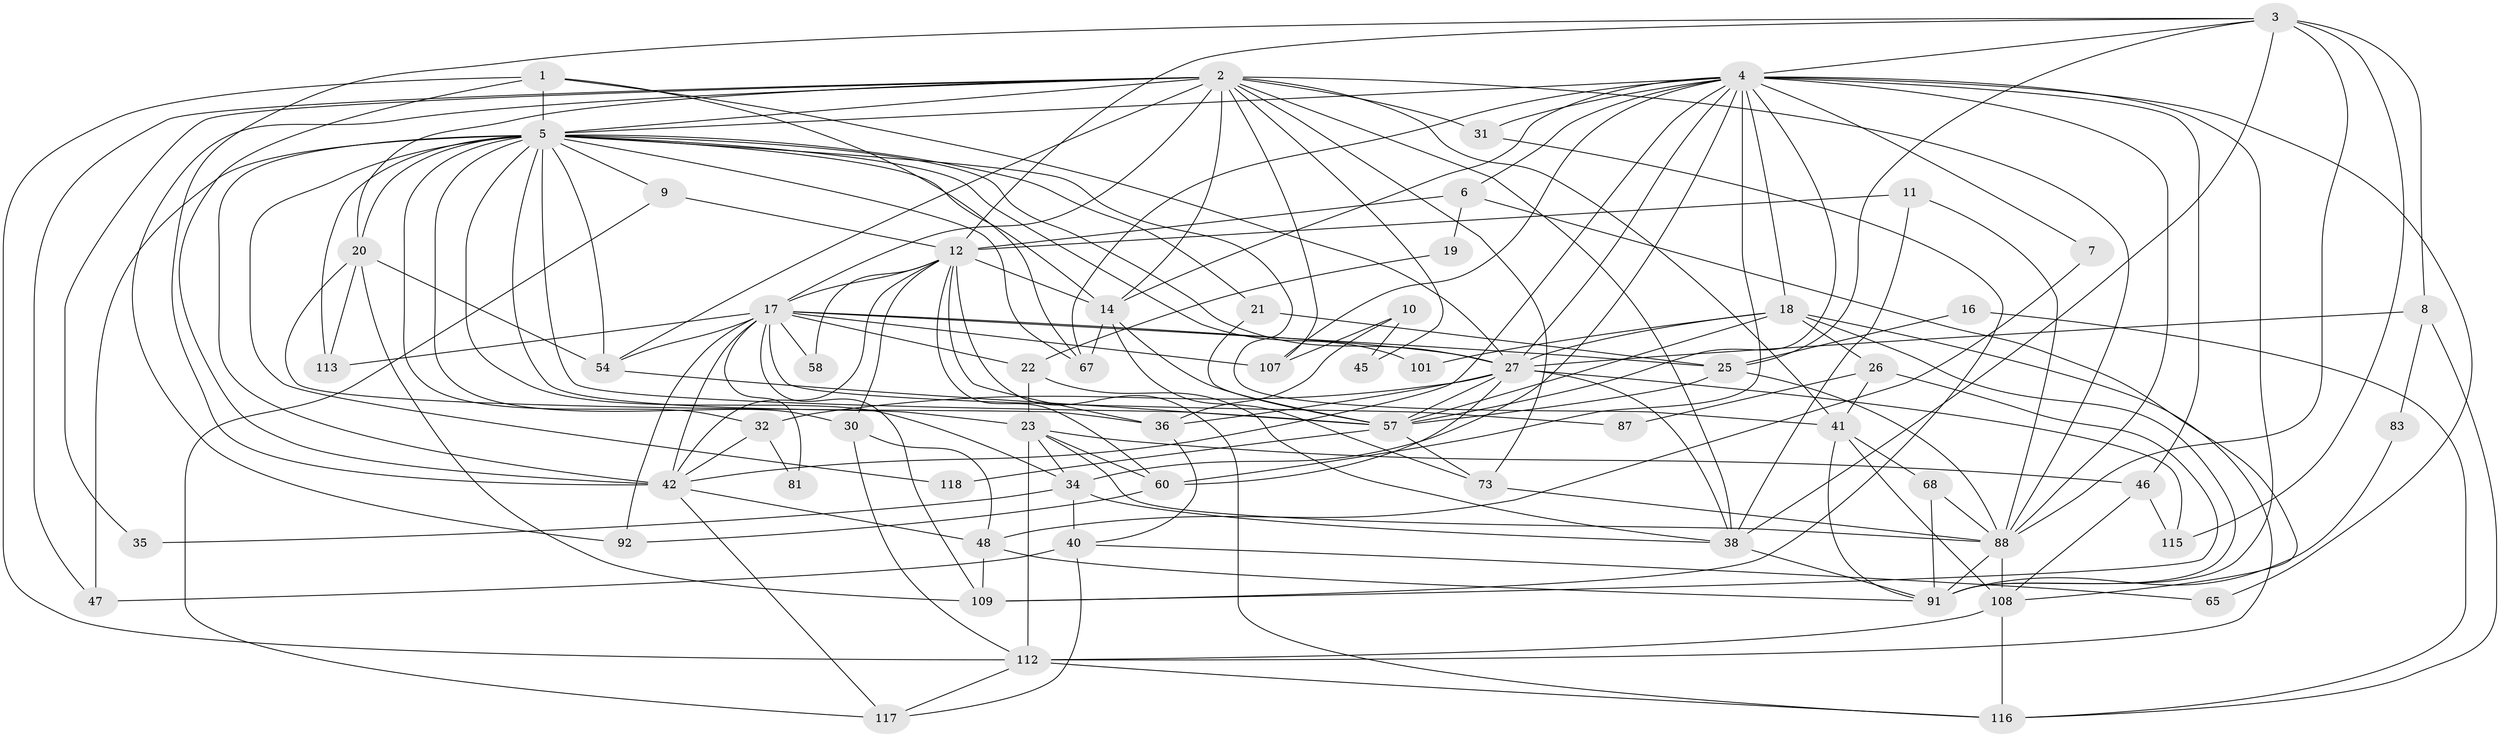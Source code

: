 // original degree distribution, {4: 0.264, 3: 0.28, 5: 0.16, 9: 0.016, 2: 0.144, 6: 0.088, 7: 0.04, 8: 0.008}
// Generated by graph-tools (version 1.1) at 2025/15/03/09/25 04:15:20]
// undirected, 62 vertices, 170 edges
graph export_dot {
graph [start="1"]
  node [color=gray90,style=filled];
  1 [super="+104"];
  2 [super="+13+15+120"];
  3 [super="+43"];
  4 [super="+69+66+72"];
  5 [super="+74+37+28"];
  6;
  7;
  8 [super="+56"];
  9 [super="+53"];
  10;
  11;
  12 [super="+52+98"];
  14 [super="+93+76"];
  16;
  17 [super="+55+50"];
  18 [super="+44"];
  19;
  20 [super="+24"];
  21 [super="+39"];
  22 [super="+111"];
  23 [super="+33"];
  25 [super="+71"];
  26;
  27 [super="+95+29"];
  30;
  31;
  32;
  34 [super="+51"];
  35;
  36;
  38 [super="+80+125"];
  40;
  41 [super="+49"];
  42 [super="+89+122"];
  45;
  46;
  47;
  48 [super="+61"];
  54 [super="+63"];
  57 [super="+99+103+70"];
  58;
  60 [super="+106"];
  65;
  67 [super="+121"];
  68 [super="+79"];
  73;
  81;
  83;
  87;
  88 [super="+96"];
  91;
  92;
  101;
  107;
  108 [super="+110"];
  109;
  112 [super="+123"];
  113;
  115;
  116;
  117;
  118;
  1 -- 112;
  1 -- 67;
  1 -- 42;
  1 -- 27;
  1 -- 5;
  2 -- 35;
  2 -- 38;
  2 -- 14 [weight=2];
  2 -- 47;
  2 -- 17;
  2 -- 92;
  2 -- 5;
  2 -- 73;
  2 -- 107;
  2 -- 45;
  2 -- 41;
  2 -- 31;
  2 -- 20;
  2 -- 88;
  2 -- 54;
  3 -- 8;
  3 -- 42;
  3 -- 12;
  3 -- 88;
  3 -- 4;
  3 -- 115;
  3 -- 38;
  3 -- 25;
  4 -- 7;
  4 -- 46;
  4 -- 18;
  4 -- 65;
  4 -- 6;
  4 -- 42;
  4 -- 91;
  4 -- 107;
  4 -- 14;
  4 -- 88 [weight=2];
  4 -- 27 [weight=2];
  4 -- 60 [weight=2];
  4 -- 34;
  4 -- 67;
  4 -- 5;
  4 -- 31;
  4 -- 57;
  5 -- 42 [weight=2];
  5 -- 9 [weight=2];
  5 -- 20 [weight=3];
  5 -- 34;
  5 -- 67;
  5 -- 41;
  5 -- 54;
  5 -- 101;
  5 -- 30;
  5 -- 14 [weight=2];
  5 -- 47 [weight=2];
  5 -- 113;
  5 -- 21;
  5 -- 118;
  5 -- 23;
  5 -- 32;
  5 -- 27;
  5 -- 57;
  6 -- 19;
  6 -- 12;
  6 -- 108;
  7 -- 48;
  8 -- 116;
  8 -- 83;
  8 -- 27;
  9 -- 117;
  9 -- 12;
  10 -- 36;
  10 -- 107;
  10 -- 45;
  11 -- 38;
  11 -- 12;
  11 -- 88;
  12 -- 14;
  12 -- 36;
  12 -- 42;
  12 -- 17;
  12 -- 116;
  12 -- 60;
  12 -- 30;
  12 -- 58;
  14 -- 73;
  14 -- 67;
  14 -- 57;
  16 -- 116;
  16 -- 25;
  17 -- 42 [weight=2];
  17 -- 109;
  17 -- 113;
  17 -- 25;
  17 -- 92;
  17 -- 107;
  17 -- 81;
  17 -- 54 [weight=2];
  17 -- 87;
  17 -- 58;
  17 -- 22;
  17 -- 27;
  18 -- 26;
  18 -- 101;
  18 -- 112;
  18 -- 57;
  18 -- 91;
  18 -- 27;
  19 -- 22;
  20 -- 36;
  20 -- 113;
  20 -- 54;
  20 -- 109;
  21 -- 25;
  21 -- 57;
  22 -- 23;
  22 -- 38;
  23 -- 46;
  23 -- 60;
  23 -- 34;
  23 -- 88;
  23 -- 112;
  25 -- 57;
  25 -- 88;
  26 -- 87;
  26 -- 109;
  26 -- 41;
  27 -- 32 [weight=2];
  27 -- 115;
  27 -- 38;
  27 -- 36;
  27 -- 60;
  27 -- 57;
  30 -- 112;
  30 -- 48;
  31 -- 109;
  32 -- 42;
  32 -- 81;
  34 -- 35;
  34 -- 40;
  34 -- 38;
  36 -- 40;
  38 -- 91;
  40 -- 117;
  40 -- 47;
  40 -- 65;
  41 -- 91;
  41 -- 68;
  41 -- 108;
  42 -- 48;
  42 -- 117;
  46 -- 115;
  46 -- 108;
  48 -- 91;
  48 -- 109;
  54 -- 57;
  57 -- 73;
  57 -- 118;
  60 -- 92;
  68 -- 91;
  68 -- 88;
  73 -- 88;
  83 -- 91;
  88 -- 91;
  88 -- 108;
  108 -- 116;
  108 -- 112;
  112 -- 116;
  112 -- 117;
}
